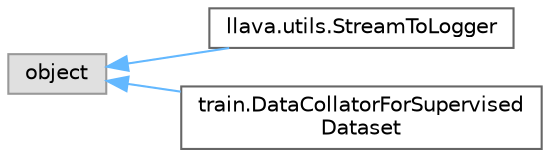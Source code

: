digraph "Graphical Class Hierarchy"
{
 // LATEX_PDF_SIZE
  bgcolor="transparent";
  edge [fontname=Helvetica,fontsize=10,labelfontname=Helvetica,labelfontsize=10];
  node [fontname=Helvetica,fontsize=10,shape=box,height=0.2,width=0.4];
  rankdir="LR";
  Node0 [id="Node000000",label="object",height=0.2,width=0.4,color="grey60", fillcolor="#E0E0E0", style="filled",tooltip=" "];
  Node0 -> Node1 [id="edge26_Node000000_Node000001",dir="back",color="steelblue1",style="solid",tooltip=" "];
  Node1 [id="Node000001",label="llava.utils.StreamToLogger",height=0.2,width=0.4,color="grey40", fillcolor="white", style="filled",URL="$classllava_1_1utils_1_1_stream_to_logger.html",tooltip=" "];
  Node0 -> Node2 [id="edge27_Node000000_Node000002",dir="back",color="steelblue1",style="solid",tooltip=" "];
  Node2 [id="Node000002",label="train.DataCollatorForSupervised\lDataset",height=0.2,width=0.4,color="grey40", fillcolor="white", style="filled",URL="$classtrain_1_1_data_collator_for_supervised_dataset.html",tooltip=" "];
}
